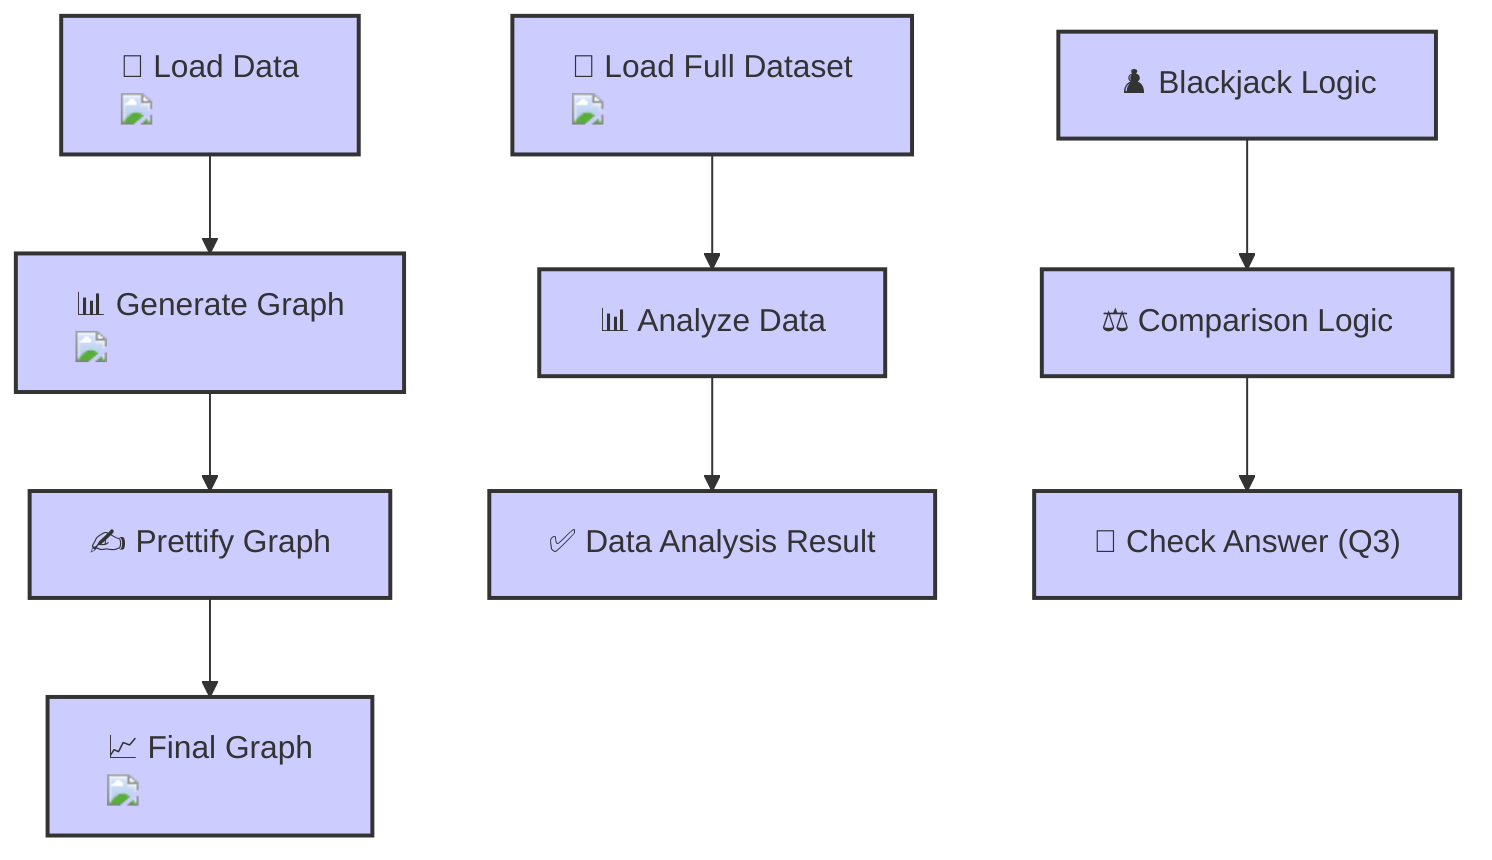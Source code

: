flowchart TD
    A["📂 Load Data <img src='file.svg'/>"] --> B["📊 Generate Graph <img src='lineplot_template.svg'/>"]
    B --> C["✍️ Prettify Graph"]
    C --> D["📈 Final Graph <img src='lineplot_template.svg'/>"]
    A2["📂 Load Full Dataset <img src='file.svg'/>"] --> E["📊 Analyze Data"]
    E --> F["✅ Data Analysis Result"]
    G["♟️ Blackjack Logic"] --> H["⚖️ Comparison Logic"]
    H --> I["🤖 Check Answer (Q3)"]

    classDef blue fill:#ccf,stroke:#333,stroke-width:2px;
    class A,B,C,D,A2,E,F,G,H,I blue;